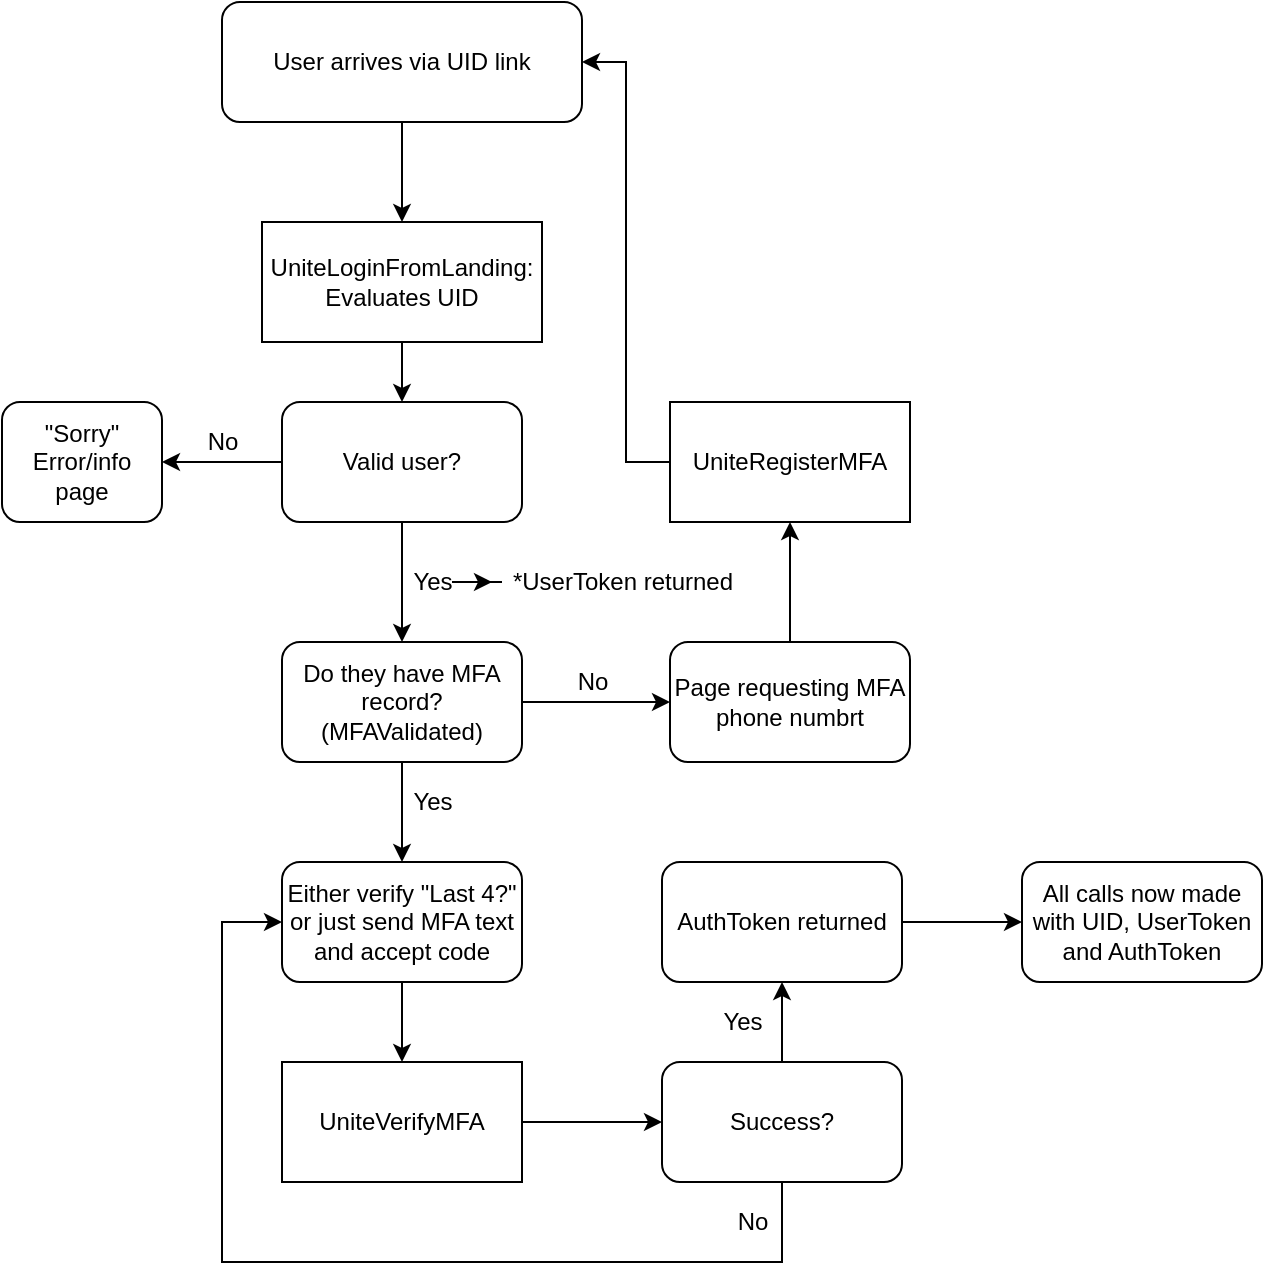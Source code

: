 <mxfile version="17.4.1" type="github">
  <diagram id="C5RBs43oDa-KdzZeNtuy" name="Page-1">
    <mxGraphModel dx="853" dy="364" grid="1" gridSize="10" guides="1" tooltips="1" connect="1" arrows="1" fold="1" page="1" pageScale="1" pageWidth="827" pageHeight="1169" math="0" shadow="0">
      <root>
        <mxCell id="WIyWlLk6GJQsqaUBKTNV-0" />
        <mxCell id="WIyWlLk6GJQsqaUBKTNV-1" parent="WIyWlLk6GJQsqaUBKTNV-0" />
        <mxCell id="sBJBv4OSmkxFQk80KIFU-10" style="edgeStyle=orthogonalEdgeStyle;rounded=0;orthogonalLoop=1;jettySize=auto;html=1;entryX=0.5;entryY=0;entryDx=0;entryDy=0;" edge="1" parent="WIyWlLk6GJQsqaUBKTNV-1" source="sBJBv4OSmkxFQk80KIFU-4" target="sBJBv4OSmkxFQk80KIFU-7">
          <mxGeometry relative="1" as="geometry" />
        </mxCell>
        <mxCell id="sBJBv4OSmkxFQk80KIFU-4" value="User arrives via UID link" style="rounded=1;whiteSpace=wrap;html=1;" vertex="1" parent="WIyWlLk6GJQsqaUBKTNV-1">
          <mxGeometry x="130" y="50" width="180" height="60" as="geometry" />
        </mxCell>
        <mxCell id="sBJBv4OSmkxFQk80KIFU-20" style="edgeStyle=orthogonalEdgeStyle;rounded=0;orthogonalLoop=1;jettySize=auto;html=1;entryX=0.5;entryY=0;entryDx=0;entryDy=0;" edge="1" parent="WIyWlLk6GJQsqaUBKTNV-1" source="sBJBv4OSmkxFQk80KIFU-7" target="sBJBv4OSmkxFQk80KIFU-17">
          <mxGeometry relative="1" as="geometry" />
        </mxCell>
        <mxCell id="sBJBv4OSmkxFQk80KIFU-7" value="UniteLoginFromLanding:&lt;br&gt;Evaluates UID" style="rounded=0;whiteSpace=wrap;html=1;" vertex="1" parent="WIyWlLk6GJQsqaUBKTNV-1">
          <mxGeometry x="150" y="160" width="140" height="60" as="geometry" />
        </mxCell>
        <mxCell id="sBJBv4OSmkxFQk80KIFU-16" style="edgeStyle=orthogonalEdgeStyle;rounded=0;orthogonalLoop=1;jettySize=auto;html=1;entryX=0;entryY=0.5;entryDx=0;entryDy=0;" edge="1" parent="WIyWlLk6GJQsqaUBKTNV-1" source="sBJBv4OSmkxFQk80KIFU-11" target="sBJBv4OSmkxFQk80KIFU-15">
          <mxGeometry relative="1" as="geometry" />
        </mxCell>
        <mxCell id="sBJBv4OSmkxFQk80KIFU-30" style="edgeStyle=orthogonalEdgeStyle;rounded=0;orthogonalLoop=1;jettySize=auto;html=1;" edge="1" parent="WIyWlLk6GJQsqaUBKTNV-1" source="sBJBv4OSmkxFQk80KIFU-11" target="sBJBv4OSmkxFQk80KIFU-29">
          <mxGeometry relative="1" as="geometry" />
        </mxCell>
        <mxCell id="sBJBv4OSmkxFQk80KIFU-11" value="Do they have MFA record? (MFAValidated)" style="rounded=1;whiteSpace=wrap;html=1;" vertex="1" parent="WIyWlLk6GJQsqaUBKTNV-1">
          <mxGeometry x="160" y="370" width="120" height="60" as="geometry" />
        </mxCell>
        <mxCell id="sBJBv4OSmkxFQk80KIFU-26" style="edgeStyle=orthogonalEdgeStyle;rounded=0;orthogonalLoop=1;jettySize=auto;html=1;entryX=0.5;entryY=1;entryDx=0;entryDy=0;" edge="1" parent="WIyWlLk6GJQsqaUBKTNV-1" source="sBJBv4OSmkxFQk80KIFU-15" target="sBJBv4OSmkxFQk80KIFU-25">
          <mxGeometry relative="1" as="geometry" />
        </mxCell>
        <mxCell id="sBJBv4OSmkxFQk80KIFU-15" value="Page requesting MFA phone numbrt" style="rounded=1;whiteSpace=wrap;html=1;" vertex="1" parent="WIyWlLk6GJQsqaUBKTNV-1">
          <mxGeometry x="354" y="370" width="120" height="60" as="geometry" />
        </mxCell>
        <mxCell id="sBJBv4OSmkxFQk80KIFU-19" style="edgeStyle=orthogonalEdgeStyle;rounded=0;orthogonalLoop=1;jettySize=auto;html=1;entryX=1;entryY=0.5;entryDx=0;entryDy=0;" edge="1" parent="WIyWlLk6GJQsqaUBKTNV-1" source="sBJBv4OSmkxFQk80KIFU-17" target="sBJBv4OSmkxFQk80KIFU-18">
          <mxGeometry relative="1" as="geometry" />
        </mxCell>
        <mxCell id="sBJBv4OSmkxFQk80KIFU-21" style="edgeStyle=orthogonalEdgeStyle;rounded=0;orthogonalLoop=1;jettySize=auto;html=1;entryX=0.5;entryY=0;entryDx=0;entryDy=0;" edge="1" parent="WIyWlLk6GJQsqaUBKTNV-1" source="sBJBv4OSmkxFQk80KIFU-17" target="sBJBv4OSmkxFQk80KIFU-11">
          <mxGeometry relative="1" as="geometry" />
        </mxCell>
        <mxCell id="sBJBv4OSmkxFQk80KIFU-17" value="Valid user?" style="rounded=1;whiteSpace=wrap;html=1;" vertex="1" parent="WIyWlLk6GJQsqaUBKTNV-1">
          <mxGeometry x="160" y="250" width="120" height="60" as="geometry" />
        </mxCell>
        <mxCell id="sBJBv4OSmkxFQk80KIFU-18" value="&quot;Sorry&quot; Error/info page" style="rounded=1;whiteSpace=wrap;html=1;" vertex="1" parent="WIyWlLk6GJQsqaUBKTNV-1">
          <mxGeometry x="20" y="250" width="80" height="60" as="geometry" />
        </mxCell>
        <mxCell id="sBJBv4OSmkxFQk80KIFU-41" style="edgeStyle=orthogonalEdgeStyle;rounded=0;orthogonalLoop=1;jettySize=auto;html=1;" edge="1" parent="WIyWlLk6GJQsqaUBKTNV-1" source="sBJBv4OSmkxFQk80KIFU-22" target="sBJBv4OSmkxFQk80KIFU-39">
          <mxGeometry relative="1" as="geometry" />
        </mxCell>
        <mxCell id="sBJBv4OSmkxFQk80KIFU-22" value="Yes" style="text;html=1;align=center;verticalAlign=middle;resizable=0;points=[];autosize=1;strokeColor=none;fillColor=none;" vertex="1" parent="WIyWlLk6GJQsqaUBKTNV-1">
          <mxGeometry x="220" y="330" width="30" height="20" as="geometry" />
        </mxCell>
        <mxCell id="sBJBv4OSmkxFQk80KIFU-23" value="No" style="text;html=1;align=center;verticalAlign=middle;resizable=0;points=[];autosize=1;strokeColor=none;fillColor=none;" vertex="1" parent="WIyWlLk6GJQsqaUBKTNV-1">
          <mxGeometry x="115" y="260" width="30" height="20" as="geometry" />
        </mxCell>
        <mxCell id="sBJBv4OSmkxFQk80KIFU-24" value="No" style="text;html=1;align=center;verticalAlign=middle;resizable=0;points=[];autosize=1;strokeColor=none;fillColor=none;" vertex="1" parent="WIyWlLk6GJQsqaUBKTNV-1">
          <mxGeometry x="300" y="380" width="30" height="20" as="geometry" />
        </mxCell>
        <mxCell id="sBJBv4OSmkxFQk80KIFU-28" style="edgeStyle=orthogonalEdgeStyle;rounded=0;orthogonalLoop=1;jettySize=auto;html=1;entryX=1;entryY=0.5;entryDx=0;entryDy=0;" edge="1" parent="WIyWlLk6GJQsqaUBKTNV-1" source="sBJBv4OSmkxFQk80KIFU-25" target="sBJBv4OSmkxFQk80KIFU-4">
          <mxGeometry relative="1" as="geometry" />
        </mxCell>
        <mxCell id="sBJBv4OSmkxFQk80KIFU-25" value="UniteRegisterMFA" style="rounded=0;whiteSpace=wrap;html=1;" vertex="1" parent="WIyWlLk6GJQsqaUBKTNV-1">
          <mxGeometry x="354" y="250" width="120" height="60" as="geometry" />
        </mxCell>
        <mxCell id="sBJBv4OSmkxFQk80KIFU-33" style="edgeStyle=orthogonalEdgeStyle;rounded=0;orthogonalLoop=1;jettySize=auto;html=1;" edge="1" parent="WIyWlLk6GJQsqaUBKTNV-1" source="sBJBv4OSmkxFQk80KIFU-29" target="sBJBv4OSmkxFQk80KIFU-32">
          <mxGeometry relative="1" as="geometry" />
        </mxCell>
        <mxCell id="sBJBv4OSmkxFQk80KIFU-29" value="Either verify &quot;Last 4?&quot; or just send MFA text and accept code" style="rounded=1;whiteSpace=wrap;html=1;" vertex="1" parent="WIyWlLk6GJQsqaUBKTNV-1">
          <mxGeometry x="160" y="480" width="120" height="60" as="geometry" />
        </mxCell>
        <mxCell id="sBJBv4OSmkxFQk80KIFU-31" value="Yes&lt;br&gt;" style="text;html=1;align=center;verticalAlign=middle;resizable=0;points=[];autosize=1;strokeColor=none;fillColor=none;" vertex="1" parent="WIyWlLk6GJQsqaUBKTNV-1">
          <mxGeometry x="220" y="440" width="30" height="20" as="geometry" />
        </mxCell>
        <mxCell id="sBJBv4OSmkxFQk80KIFU-35" style="edgeStyle=orthogonalEdgeStyle;rounded=0;orthogonalLoop=1;jettySize=auto;html=1;" edge="1" parent="WIyWlLk6GJQsqaUBKTNV-1" source="sBJBv4OSmkxFQk80KIFU-32" target="sBJBv4OSmkxFQk80KIFU-34">
          <mxGeometry relative="1" as="geometry" />
        </mxCell>
        <mxCell id="sBJBv4OSmkxFQk80KIFU-32" value="UniteVerifyMFA" style="rounded=0;whiteSpace=wrap;html=1;" vertex="1" parent="WIyWlLk6GJQsqaUBKTNV-1">
          <mxGeometry x="160" y="580" width="120" height="60" as="geometry" />
        </mxCell>
        <mxCell id="sBJBv4OSmkxFQk80KIFU-36" style="edgeStyle=orthogonalEdgeStyle;rounded=0;orthogonalLoop=1;jettySize=auto;html=1;entryX=0;entryY=0.5;entryDx=0;entryDy=0;" edge="1" parent="WIyWlLk6GJQsqaUBKTNV-1" source="sBJBv4OSmkxFQk80KIFU-34" target="sBJBv4OSmkxFQk80KIFU-29">
          <mxGeometry relative="1" as="geometry">
            <Array as="points">
              <mxPoint x="410" y="680" />
              <mxPoint x="130" y="680" />
              <mxPoint x="130" y="510" />
            </Array>
          </mxGeometry>
        </mxCell>
        <mxCell id="sBJBv4OSmkxFQk80KIFU-42" style="edgeStyle=orthogonalEdgeStyle;rounded=0;orthogonalLoop=1;jettySize=auto;html=1;entryX=0.5;entryY=1;entryDx=0;entryDy=0;" edge="1" parent="WIyWlLk6GJQsqaUBKTNV-1" source="sBJBv4OSmkxFQk80KIFU-34" target="sBJBv4OSmkxFQk80KIFU-38">
          <mxGeometry relative="1" as="geometry" />
        </mxCell>
        <mxCell id="sBJBv4OSmkxFQk80KIFU-34" value="Success?" style="rounded=1;whiteSpace=wrap;html=1;" vertex="1" parent="WIyWlLk6GJQsqaUBKTNV-1">
          <mxGeometry x="350" y="580" width="120" height="60" as="geometry" />
        </mxCell>
        <mxCell id="sBJBv4OSmkxFQk80KIFU-37" value="No" style="text;html=1;align=center;verticalAlign=middle;resizable=0;points=[];autosize=1;strokeColor=none;fillColor=none;" vertex="1" parent="WIyWlLk6GJQsqaUBKTNV-1">
          <mxGeometry x="380" y="650" width="30" height="20" as="geometry" />
        </mxCell>
        <mxCell id="sBJBv4OSmkxFQk80KIFU-45" style="edgeStyle=orthogonalEdgeStyle;rounded=0;orthogonalLoop=1;jettySize=auto;html=1;" edge="1" parent="WIyWlLk6GJQsqaUBKTNV-1" source="sBJBv4OSmkxFQk80KIFU-38" target="sBJBv4OSmkxFQk80KIFU-44">
          <mxGeometry relative="1" as="geometry" />
        </mxCell>
        <mxCell id="sBJBv4OSmkxFQk80KIFU-38" value="AuthToken returned" style="rounded=1;whiteSpace=wrap;html=1;" vertex="1" parent="WIyWlLk6GJQsqaUBKTNV-1">
          <mxGeometry x="350" y="480" width="120" height="60" as="geometry" />
        </mxCell>
        <mxCell id="sBJBv4OSmkxFQk80KIFU-39" value="*UserToken returned" style="text;html=1;align=center;verticalAlign=middle;resizable=0;points=[];autosize=1;strokeColor=none;fillColor=none;" vertex="1" parent="WIyWlLk6GJQsqaUBKTNV-1">
          <mxGeometry x="265" y="330" width="130" height="20" as="geometry" />
        </mxCell>
        <mxCell id="sBJBv4OSmkxFQk80KIFU-43" value="Yes" style="text;html=1;align=center;verticalAlign=middle;resizable=0;points=[];autosize=1;strokeColor=none;fillColor=none;" vertex="1" parent="WIyWlLk6GJQsqaUBKTNV-1">
          <mxGeometry x="375" y="550" width="30" height="20" as="geometry" />
        </mxCell>
        <mxCell id="sBJBv4OSmkxFQk80KIFU-44" value="All calls now made with UID, UserToken and AuthToken" style="rounded=1;whiteSpace=wrap;html=1;" vertex="1" parent="WIyWlLk6GJQsqaUBKTNV-1">
          <mxGeometry x="530" y="480" width="120" height="60" as="geometry" />
        </mxCell>
      </root>
    </mxGraphModel>
  </diagram>
</mxfile>
